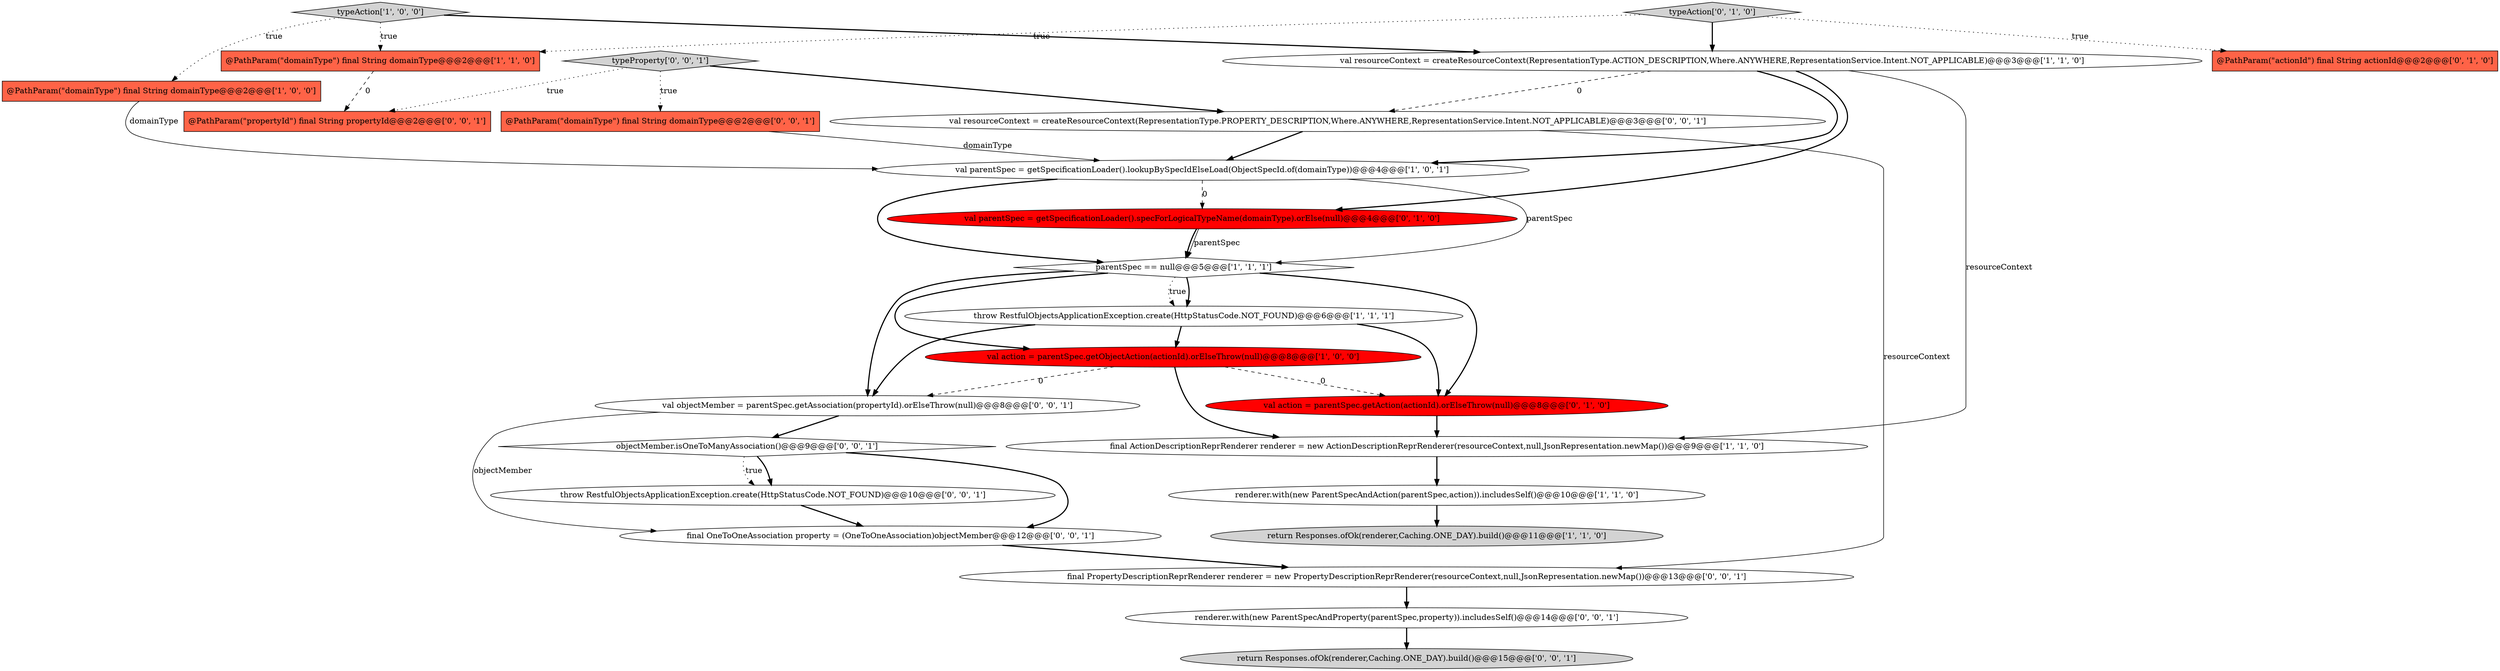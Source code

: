 digraph {
8 [style = filled, label = "val action = parentSpec.getObjectAction(actionId).orElseThrow(null)@@@8@@@['1', '0', '0']", fillcolor = red, shape = ellipse image = "AAA1AAABBB1BBB"];
0 [style = filled, label = "parentSpec == null@@@5@@@['1', '1', '1']", fillcolor = white, shape = diamond image = "AAA0AAABBB1BBB"];
5 [style = filled, label = "val resourceContext = createResourceContext(RepresentationType.ACTION_DESCRIPTION,Where.ANYWHERE,RepresentationService.Intent.NOT_APPLICABLE)@@@3@@@['1', '1', '0']", fillcolor = white, shape = ellipse image = "AAA0AAABBB1BBB"];
17 [style = filled, label = "final OneToOneAssociation property = (OneToOneAssociation)objectMember@@@12@@@['0', '0', '1']", fillcolor = white, shape = ellipse image = "AAA0AAABBB3BBB"];
22 [style = filled, label = "val objectMember = parentSpec.getAssociation(propertyId).orElseThrow(null)@@@8@@@['0', '0', '1']", fillcolor = white, shape = ellipse image = "AAA0AAABBB3BBB"];
18 [style = filled, label = "renderer.with(new ParentSpecAndProperty(parentSpec,property)).includesSelf()@@@14@@@['0', '0', '1']", fillcolor = white, shape = ellipse image = "AAA0AAABBB3BBB"];
12 [style = filled, label = "val action = parentSpec.getAction(actionId).orElseThrow(null)@@@8@@@['0', '1', '0']", fillcolor = red, shape = ellipse image = "AAA1AAABBB2BBB"];
24 [style = filled, label = "final PropertyDescriptionReprRenderer renderer = new PropertyDescriptionReprRenderer(resourceContext,null,JsonRepresentation.newMap())@@@13@@@['0', '0', '1']", fillcolor = white, shape = ellipse image = "AAA0AAABBB3BBB"];
1 [style = filled, label = "renderer.with(new ParentSpecAndAction(parentSpec,action)).includesSelf()@@@10@@@['1', '1', '0']", fillcolor = white, shape = ellipse image = "AAA0AAABBB1BBB"];
13 [style = filled, label = "val parentSpec = getSpecificationLoader().specForLogicalTypeName(domainType).orElse(null)@@@4@@@['0', '1', '0']", fillcolor = red, shape = ellipse image = "AAA1AAABBB2BBB"];
9 [style = filled, label = "typeAction['1', '0', '0']", fillcolor = lightgray, shape = diamond image = "AAA0AAABBB1BBB"];
3 [style = filled, label = "@PathParam(\"domainType\") final String domainType@@@2@@@['1', '1', '0']", fillcolor = tomato, shape = box image = "AAA0AAABBB1BBB"];
16 [style = filled, label = "val resourceContext = createResourceContext(RepresentationType.PROPERTY_DESCRIPTION,Where.ANYWHERE,RepresentationService.Intent.NOT_APPLICABLE)@@@3@@@['0', '0', '1']", fillcolor = white, shape = ellipse image = "AAA0AAABBB3BBB"];
4 [style = filled, label = "return Responses.ofOk(renderer,Caching.ONE_DAY).build()@@@11@@@['1', '1', '0']", fillcolor = lightgray, shape = ellipse image = "AAA0AAABBB1BBB"];
11 [style = filled, label = "@PathParam(\"actionId\") final String actionId@@@2@@@['0', '1', '0']", fillcolor = tomato, shape = box image = "AAA0AAABBB2BBB"];
15 [style = filled, label = "throw RestfulObjectsApplicationException.create(HttpStatusCode.NOT_FOUND)@@@10@@@['0', '0', '1']", fillcolor = white, shape = ellipse image = "AAA0AAABBB3BBB"];
21 [style = filled, label = "typeProperty['0', '0', '1']", fillcolor = lightgray, shape = diamond image = "AAA0AAABBB3BBB"];
7 [style = filled, label = "val parentSpec = getSpecificationLoader().lookupBySpecIdElseLoad(ObjectSpecId.of(domainType))@@@4@@@['1', '0', '1']", fillcolor = white, shape = ellipse image = "AAA0AAABBB1BBB"];
23 [style = filled, label = "@PathParam(\"propertyId\") final String propertyId@@@2@@@['0', '0', '1']", fillcolor = tomato, shape = box image = "AAA0AAABBB3BBB"];
10 [style = filled, label = "final ActionDescriptionReprRenderer renderer = new ActionDescriptionReprRenderer(resourceContext,null,JsonRepresentation.newMap())@@@9@@@['1', '1', '0']", fillcolor = white, shape = ellipse image = "AAA0AAABBB1BBB"];
20 [style = filled, label = "objectMember.isOneToManyAssociation()@@@9@@@['0', '0', '1']", fillcolor = white, shape = diamond image = "AAA0AAABBB3BBB"];
14 [style = filled, label = "typeAction['0', '1', '0']", fillcolor = lightgray, shape = diamond image = "AAA0AAABBB2BBB"];
6 [style = filled, label = "throw RestfulObjectsApplicationException.create(HttpStatusCode.NOT_FOUND)@@@6@@@['1', '1', '1']", fillcolor = white, shape = ellipse image = "AAA0AAABBB1BBB"];
25 [style = filled, label = "return Responses.ofOk(renderer,Caching.ONE_DAY).build()@@@15@@@['0', '0', '1']", fillcolor = lightgray, shape = ellipse image = "AAA0AAABBB3BBB"];
2 [style = filled, label = "@PathParam(\"domainType\") final String domainType@@@2@@@['1', '0', '0']", fillcolor = tomato, shape = box image = "AAA0AAABBB1BBB"];
19 [style = filled, label = "@PathParam(\"domainType\") final String domainType@@@2@@@['0', '0', '1']", fillcolor = tomato, shape = box image = "AAA0AAABBB3BBB"];
8->10 [style = bold, label=""];
1->4 [style = bold, label=""];
20->17 [style = bold, label=""];
16->24 [style = solid, label="resourceContext"];
0->6 [style = bold, label=""];
6->22 [style = bold, label=""];
0->12 [style = bold, label=""];
16->7 [style = bold, label=""];
13->0 [style = solid, label="parentSpec"];
8->12 [style = dashed, label="0"];
7->0 [style = bold, label=""];
0->6 [style = dotted, label="true"];
24->18 [style = bold, label=""];
5->16 [style = dashed, label="0"];
3->23 [style = dashed, label="0"];
8->22 [style = dashed, label="0"];
15->17 [style = bold, label=""];
12->10 [style = bold, label=""];
17->24 [style = bold, label=""];
22->20 [style = bold, label=""];
21->23 [style = dotted, label="true"];
9->2 [style = dotted, label="true"];
5->13 [style = bold, label=""];
22->17 [style = solid, label="objectMember"];
0->22 [style = bold, label=""];
6->8 [style = bold, label=""];
21->19 [style = dotted, label="true"];
0->8 [style = bold, label=""];
7->13 [style = dashed, label="0"];
19->7 [style = solid, label="domainType"];
18->25 [style = bold, label=""];
9->5 [style = bold, label=""];
21->16 [style = bold, label=""];
14->3 [style = dotted, label="true"];
5->7 [style = bold, label=""];
2->7 [style = solid, label="domainType"];
7->0 [style = solid, label="parentSpec"];
14->11 [style = dotted, label="true"];
10->1 [style = bold, label=""];
20->15 [style = bold, label=""];
5->10 [style = solid, label="resourceContext"];
9->3 [style = dotted, label="true"];
20->15 [style = dotted, label="true"];
13->0 [style = bold, label=""];
14->5 [style = bold, label=""];
6->12 [style = bold, label=""];
}
